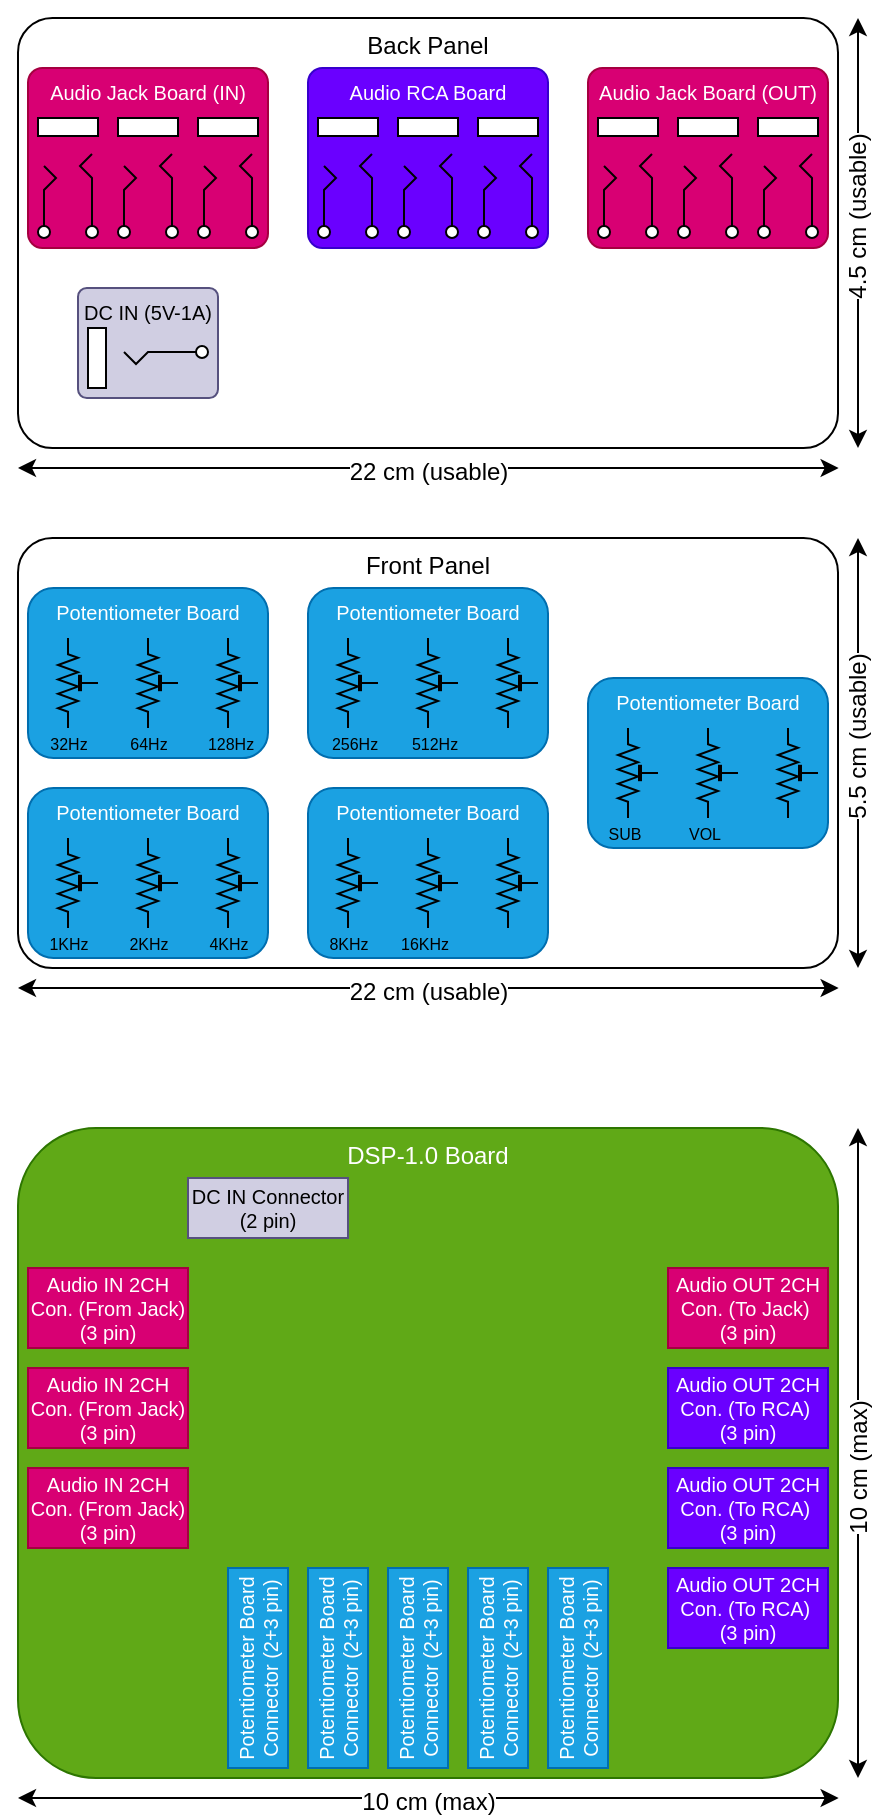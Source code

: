 <mxfile version="20.3.0" type="device"><diagram id="YalMB73sEedL1DPjxij1" name="Page-1"><mxGraphModel dx="494" dy="309" grid="1" gridSize="5" guides="0" tooltips="1" connect="1" arrows="1" fold="1" page="1" pageScale="1" pageWidth="850" pageHeight="1100" math="0" shadow="0"><root><mxCell id="0"/><mxCell id="1" parent="0"/><mxCell id="MZiBVO1BI5kyySsR3gp--1" value="DSP-1.0 Board" style="rounded=1;whiteSpace=wrap;html=1;connectable=0;fillColor=#60a917;fontColor=#ffffff;strokeColor=#2D7600;verticalAlign=top;arcSize=12;" parent="1" vertex="1"><mxGeometry x="135" y="660" width="410" height="325" as="geometry"/></mxCell><mxCell id="MZiBVO1BI5kyySsR3gp--49" value="Back Panel" style="rounded=1;whiteSpace=wrap;html=1;strokeWidth=1;fontSize=12;connectable=0;verticalAlign=top;arcSize=8;" parent="1" vertex="1"><mxGeometry x="135" y="105" width="410" height="215" as="geometry"/></mxCell><mxCell id="azXA7hRMeaFEubUvrjzc-4" value="Audio Jack Board (IN)" style="rounded=1;whiteSpace=wrap;html=1;strokeWidth=1;fontSize=10;connectable=0;verticalAlign=top;arcSize=8;fillColor=#d80073;fontColor=#ffffff;strokeColor=#A50040;" parent="1" vertex="1"><mxGeometry x="140" y="130" width="120" height="90" as="geometry"/></mxCell><mxCell id="MZiBVO1BI5kyySsR3gp--45" value="Front Panel" style="rounded=1;whiteSpace=wrap;html=1;strokeWidth=1;fontSize=12;fontColor=#000000;connectable=0;verticalAlign=top;imageHeight=24;arcSize=8;" parent="1" vertex="1"><mxGeometry x="135" y="365" width="410" height="215" as="geometry"/></mxCell><mxCell id="MZiBVO1BI5kyySsR3gp--3" value="Potentiometer Board" style="rounded=1;whiteSpace=wrap;html=1;connectable=0;fillColor=#1ba1e2;fontColor=#ffffff;strokeColor=#006EAF;verticalAlign=top;labelPosition=center;verticalLabelPosition=middle;align=center;horizontal=1;fontSize=10;" parent="1" vertex="1"><mxGeometry x="140" y="390" width="120" height="85" as="geometry"/></mxCell><mxCell id="MZiBVO1BI5kyySsR3gp--2" value="" style="pointerEvents=1;verticalLabelPosition=bottom;shadow=0;dashed=0;align=center;html=1;verticalAlign=top;shape=mxgraph.electrical.resistors.trimmer_pot_2;connectable=0;strokeWidth=1;rotation=-90;" parent="1" vertex="1"><mxGeometry x="182.5" y="427.5" width="45" height="20" as="geometry"/></mxCell><mxCell id="MZiBVO1BI5kyySsR3gp--4" value="" style="pointerEvents=1;verticalLabelPosition=bottom;shadow=0;dashed=0;align=center;html=1;verticalAlign=top;shape=mxgraph.electrical.resistors.trimmer_pot_2;connectable=0;strokeWidth=1;rotation=-90;" parent="1" vertex="1"><mxGeometry x="142.5" y="427.5" width="45" height="20" as="geometry"/></mxCell><mxCell id="MZiBVO1BI5kyySsR3gp--5" value="" style="pointerEvents=1;verticalLabelPosition=bottom;shadow=0;dashed=0;align=center;html=1;verticalAlign=top;shape=mxgraph.electrical.resistors.trimmer_pot_2;connectable=0;strokeWidth=1;rotation=-90;" parent="1" vertex="1"><mxGeometry x="222.5" y="427.5" width="45" height="20" as="geometry"/></mxCell><mxCell id="MZiBVO1BI5kyySsR3gp--10" value="Potentiometer Board" style="rounded=1;whiteSpace=wrap;html=1;connectable=0;fillColor=#1ba1e2;fontColor=#ffffff;strokeColor=#006EAF;verticalAlign=top;labelPosition=center;verticalLabelPosition=middle;align=center;horizontal=1;fontSize=10;" parent="1" vertex="1"><mxGeometry x="140" y="490" width="120" height="85" as="geometry"/></mxCell><mxCell id="MZiBVO1BI5kyySsR3gp--11" value="" style="pointerEvents=1;verticalLabelPosition=bottom;shadow=0;dashed=0;align=center;html=1;verticalAlign=top;shape=mxgraph.electrical.resistors.trimmer_pot_2;connectable=0;strokeWidth=1;rotation=-90;" parent="1" vertex="1"><mxGeometry x="182.5" y="527.5" width="45" height="20" as="geometry"/></mxCell><mxCell id="MZiBVO1BI5kyySsR3gp--12" value="" style="pointerEvents=1;verticalLabelPosition=bottom;shadow=0;dashed=0;align=center;html=1;verticalAlign=top;shape=mxgraph.electrical.resistors.trimmer_pot_2;connectable=0;strokeWidth=1;rotation=-90;" parent="1" vertex="1"><mxGeometry x="142.5" y="527.5" width="45" height="20" as="geometry"/></mxCell><mxCell id="MZiBVO1BI5kyySsR3gp--13" value="" style="pointerEvents=1;verticalLabelPosition=bottom;shadow=0;dashed=0;align=center;html=1;verticalAlign=top;shape=mxgraph.electrical.resistors.trimmer_pot_2;connectable=0;strokeWidth=1;rotation=-90;" parent="1" vertex="1"><mxGeometry x="222.5" y="527.5" width="45" height="20" as="geometry"/></mxCell><mxCell id="MZiBVO1BI5kyySsR3gp--14" value="32Hz" style="text;html=1;align=center;verticalAlign=middle;resizable=0;points=[];autosize=1;strokeColor=none;fillColor=none;fontColor=#000000;connectable=0;fontSize=8;" parent="1" vertex="1"><mxGeometry x="140" y="455" width="40" height="25" as="geometry"/></mxCell><mxCell id="MZiBVO1BI5kyySsR3gp--16" value="64Hz" style="text;html=1;align=center;verticalAlign=middle;resizable=0;points=[];autosize=1;strokeColor=none;fillColor=none;fontColor=#000000;connectable=0;fontSize=8;" parent="1" vertex="1"><mxGeometry x="180" y="455" width="40" height="25" as="geometry"/></mxCell><mxCell id="MZiBVO1BI5kyySsR3gp--17" value="128Hz" style="text;html=1;align=center;verticalAlign=middle;resizable=0;points=[];autosize=1;strokeColor=none;fillColor=none;fontColor=#000000;connectable=0;fontSize=8;" parent="1" vertex="1"><mxGeometry x="218" y="455" width="45" height="25" as="geometry"/></mxCell><mxCell id="MZiBVO1BI5kyySsR3gp--18" value="Potentiometer Board" style="rounded=1;whiteSpace=wrap;html=1;connectable=0;fillColor=#1ba1e2;fontColor=#ffffff;strokeColor=#006EAF;verticalAlign=top;labelPosition=center;verticalLabelPosition=middle;align=center;horizontal=1;fontSize=10;" parent="1" vertex="1"><mxGeometry x="280" y="390" width="120" height="85" as="geometry"/></mxCell><mxCell id="MZiBVO1BI5kyySsR3gp--19" value="" style="pointerEvents=1;verticalLabelPosition=bottom;shadow=0;dashed=0;align=center;html=1;verticalAlign=top;shape=mxgraph.electrical.resistors.trimmer_pot_2;connectable=0;strokeWidth=1;rotation=-90;" parent="1" vertex="1"><mxGeometry x="322.5" y="427.5" width="45" height="20" as="geometry"/></mxCell><mxCell id="MZiBVO1BI5kyySsR3gp--20" value="" style="pointerEvents=1;verticalLabelPosition=bottom;shadow=0;dashed=0;align=center;html=1;verticalAlign=top;shape=mxgraph.electrical.resistors.trimmer_pot_2;connectable=0;strokeWidth=1;rotation=-90;" parent="1" vertex="1"><mxGeometry x="282.5" y="427.5" width="45" height="20" as="geometry"/></mxCell><mxCell id="MZiBVO1BI5kyySsR3gp--21" value="" style="pointerEvents=1;verticalLabelPosition=bottom;shadow=0;dashed=0;align=center;html=1;verticalAlign=top;shape=mxgraph.electrical.resistors.trimmer_pot_2;connectable=0;strokeWidth=1;rotation=-90;" parent="1" vertex="1"><mxGeometry x="362.5" y="427.5" width="45" height="20" as="geometry"/></mxCell><mxCell id="MZiBVO1BI5kyySsR3gp--26" value="256Hz" style="text;html=1;align=center;verticalAlign=middle;resizable=0;points=[];autosize=1;strokeColor=none;fillColor=none;fontColor=#000000;connectable=0;fontSize=8;" parent="1" vertex="1"><mxGeometry x="280" y="455" width="45" height="25" as="geometry"/></mxCell><mxCell id="MZiBVO1BI5kyySsR3gp--27" value="512Hz" style="text;html=1;align=center;verticalAlign=middle;resizable=0;points=[];autosize=1;strokeColor=none;fillColor=none;fontColor=#000000;connectable=0;fontSize=8;" parent="1" vertex="1"><mxGeometry x="320" y="455" width="45" height="25" as="geometry"/></mxCell><mxCell id="MZiBVO1BI5kyySsR3gp--28" value="1KHz" style="text;html=1;align=center;verticalAlign=middle;resizable=0;points=[];autosize=1;strokeColor=none;fillColor=none;fontColor=#000000;connectable=0;fontSize=8;" parent="1" vertex="1"><mxGeometry x="140" y="555" width="40" height="25" as="geometry"/></mxCell><mxCell id="MZiBVO1BI5kyySsR3gp--29" value="4KHz" style="text;html=1;align=center;verticalAlign=middle;resizable=0;points=[];autosize=1;strokeColor=none;fillColor=none;fontColor=#000000;connectable=0;fontSize=8;" parent="1" vertex="1"><mxGeometry x="220" y="555" width="40" height="25" as="geometry"/></mxCell><mxCell id="MZiBVO1BI5kyySsR3gp--30" value="2KHz" style="text;html=1;align=center;verticalAlign=middle;resizable=0;points=[];autosize=1;strokeColor=none;fillColor=none;fontColor=#000000;connectable=0;fontSize=8;" parent="1" vertex="1"><mxGeometry x="180" y="555" width="40" height="25" as="geometry"/></mxCell><mxCell id="MZiBVO1BI5kyySsR3gp--32" value="Potentiometer Board" style="rounded=1;whiteSpace=wrap;html=1;connectable=0;fillColor=#1ba1e2;fontColor=#ffffff;strokeColor=#006EAF;verticalAlign=top;labelPosition=center;verticalLabelPosition=middle;align=center;horizontal=1;fontSize=10;" parent="1" vertex="1"><mxGeometry x="280" y="490" width="120" height="85" as="geometry"/></mxCell><mxCell id="MZiBVO1BI5kyySsR3gp--33" value="" style="pointerEvents=1;verticalLabelPosition=bottom;shadow=0;dashed=0;align=center;html=1;verticalAlign=top;shape=mxgraph.electrical.resistors.trimmer_pot_2;connectable=0;strokeWidth=1;rotation=-90;" parent="1" vertex="1"><mxGeometry x="322.5" y="527.5" width="45" height="20" as="geometry"/></mxCell><mxCell id="MZiBVO1BI5kyySsR3gp--34" value="" style="pointerEvents=1;verticalLabelPosition=bottom;shadow=0;dashed=0;align=center;html=1;verticalAlign=top;shape=mxgraph.electrical.resistors.trimmer_pot_2;connectable=0;strokeWidth=1;rotation=-90;" parent="1" vertex="1"><mxGeometry x="282.5" y="527.5" width="45" height="20" as="geometry"/></mxCell><mxCell id="MZiBVO1BI5kyySsR3gp--35" value="" style="pointerEvents=1;verticalLabelPosition=bottom;shadow=0;dashed=0;align=center;html=1;verticalAlign=top;shape=mxgraph.electrical.resistors.trimmer_pot_2;connectable=0;strokeWidth=1;rotation=-90;" parent="1" vertex="1"><mxGeometry x="362.5" y="527.5" width="45" height="20" as="geometry"/></mxCell><mxCell id="MZiBVO1BI5kyySsR3gp--37" value="16KHz" style="text;html=1;align=center;verticalAlign=middle;resizable=0;points=[];autosize=1;strokeColor=none;fillColor=none;fontColor=#000000;connectable=0;fontSize=8;" parent="1" vertex="1"><mxGeometry x="315" y="555" width="45" height="25" as="geometry"/></mxCell><mxCell id="MZiBVO1BI5kyySsR3gp--31" value="8KHz" style="text;html=1;align=center;verticalAlign=middle;resizable=0;points=[];autosize=1;strokeColor=none;fillColor=none;fontColor=#000000;connectable=0;fontSize=8;" parent="1" vertex="1"><mxGeometry x="280" y="555" width="40" height="25" as="geometry"/></mxCell><mxCell id="MZiBVO1BI5kyySsR3gp--39" value="Potentiometer Board" style="rounded=1;whiteSpace=wrap;html=1;connectable=0;fillColor=#1ba1e2;fontColor=#ffffff;strokeColor=#006EAF;verticalAlign=top;labelPosition=center;verticalLabelPosition=middle;align=center;horizontal=1;fontSize=10;" parent="1" vertex="1"><mxGeometry x="420" y="435" width="120" height="85" as="geometry"/></mxCell><mxCell id="MZiBVO1BI5kyySsR3gp--40" value="" style="pointerEvents=1;verticalLabelPosition=bottom;shadow=0;dashed=0;align=center;html=1;verticalAlign=top;shape=mxgraph.electrical.resistors.trimmer_pot_2;connectable=0;strokeWidth=1;rotation=-90;" parent="1" vertex="1"><mxGeometry x="462.5" y="472.5" width="45" height="20" as="geometry"/></mxCell><mxCell id="MZiBVO1BI5kyySsR3gp--41" value="" style="pointerEvents=1;verticalLabelPosition=bottom;shadow=0;dashed=0;align=center;html=1;verticalAlign=top;shape=mxgraph.electrical.resistors.trimmer_pot_2;connectable=0;strokeWidth=1;rotation=-90;" parent="1" vertex="1"><mxGeometry x="422.5" y="472.5" width="45" height="20" as="geometry"/></mxCell><mxCell id="MZiBVO1BI5kyySsR3gp--42" value="" style="pointerEvents=1;verticalLabelPosition=bottom;shadow=0;dashed=0;align=center;html=1;verticalAlign=top;shape=mxgraph.electrical.resistors.trimmer_pot_2;connectable=0;strokeWidth=1;rotation=-90;" parent="1" vertex="1"><mxGeometry x="502.5" y="472.5" width="45" height="20" as="geometry"/></mxCell><mxCell id="MZiBVO1BI5kyySsR3gp--36" value="SUB" style="text;html=1;align=center;verticalAlign=middle;resizable=0;points=[];autosize=1;strokeColor=none;fillColor=none;fontColor=#000000;connectable=0;fontSize=8;" parent="1" vertex="1"><mxGeometry x="420" y="500" width="35" height="25" as="geometry"/></mxCell><mxCell id="MZiBVO1BI5kyySsR3gp--38" value="VOL" style="text;html=1;align=center;verticalAlign=middle;resizable=0;points=[];autosize=1;strokeColor=none;fillColor=none;fontColor=#000000;connectable=0;fontSize=8;" parent="1" vertex="1"><mxGeometry x="460" y="500" width="35" height="25" as="geometry"/></mxCell><mxCell id="MZiBVO1BI5kyySsR3gp--46" value="" style="endArrow=classic;startArrow=classic;html=1;rounded=0;fontSize=12;fontColor=#000000;" parent="1" edge="1"><mxGeometry width="50" height="50" relative="1" as="geometry"><mxPoint x="135" y="590" as="sourcePoint"/><mxPoint x="545.32" y="590" as="targetPoint"/></mxGeometry></mxCell><mxCell id="MZiBVO1BI5kyySsR3gp--47" value="22 cm (usable)" style="edgeLabel;html=1;align=center;verticalAlign=middle;resizable=0;points=[];fontSize=12;fontColor=#000000;" parent="MZiBVO1BI5kyySsR3gp--46" vertex="1" connectable="0"><mxGeometry x="-0.281" y="-2" relative="1" as="geometry"><mxPoint x="57" as="offset"/></mxGeometry></mxCell><mxCell id="azXA7hRMeaFEubUvrjzc-1" value="" style="pointerEvents=1;verticalLabelPosition=bottom;shadow=0;dashed=0;align=center;html=1;verticalAlign=top;shape=mxgraph.electrical.miscellaneous.3_conductor_jack;connectable=0;rotation=90;" parent="1" vertex="1"><mxGeometry x="130" y="170" width="60" height="30" as="geometry"/></mxCell><mxCell id="azXA7hRMeaFEubUvrjzc-2" value="" style="pointerEvents=1;verticalLabelPosition=bottom;shadow=0;dashed=0;align=center;html=1;verticalAlign=top;shape=mxgraph.electrical.miscellaneous.3_conductor_jack;connectable=0;rotation=90;" parent="1" vertex="1"><mxGeometry x="170" y="170" width="60" height="30" as="geometry"/></mxCell><mxCell id="azXA7hRMeaFEubUvrjzc-3" value="" style="pointerEvents=1;verticalLabelPosition=bottom;shadow=0;dashed=0;align=center;html=1;verticalAlign=top;shape=mxgraph.electrical.miscellaneous.3_conductor_jack;connectable=0;rotation=90;" parent="1" vertex="1"><mxGeometry x="210" y="170" width="60" height="30" as="geometry"/></mxCell><mxCell id="azXA7hRMeaFEubUvrjzc-7" value="Audio RCA Board" style="rounded=1;whiteSpace=wrap;html=1;strokeWidth=1;fontSize=10;connectable=0;verticalAlign=top;arcSize=8;fillColor=#6a00ff;fontColor=#ffffff;strokeColor=#3700CC;" parent="1" vertex="1"><mxGeometry x="280" y="130" width="120" height="90" as="geometry"/></mxCell><mxCell id="azXA7hRMeaFEubUvrjzc-8" value="" style="pointerEvents=1;verticalLabelPosition=bottom;shadow=0;dashed=0;align=center;html=1;verticalAlign=top;shape=mxgraph.electrical.miscellaneous.3_conductor_jack;connectable=0;rotation=90;" parent="1" vertex="1"><mxGeometry x="270" y="170" width="60" height="30" as="geometry"/></mxCell><mxCell id="azXA7hRMeaFEubUvrjzc-9" value="" style="pointerEvents=1;verticalLabelPosition=bottom;shadow=0;dashed=0;align=center;html=1;verticalAlign=top;shape=mxgraph.electrical.miscellaneous.3_conductor_jack;connectable=0;rotation=90;" parent="1" vertex="1"><mxGeometry x="310" y="170" width="60" height="30" as="geometry"/></mxCell><mxCell id="azXA7hRMeaFEubUvrjzc-10" value="" style="pointerEvents=1;verticalLabelPosition=bottom;shadow=0;dashed=0;align=center;html=1;verticalAlign=top;shape=mxgraph.electrical.miscellaneous.3_conductor_jack;connectable=0;rotation=90;" parent="1" vertex="1"><mxGeometry x="350" y="170" width="60" height="30" as="geometry"/></mxCell><mxCell id="azXA7hRMeaFEubUvrjzc-11" value="" style="endArrow=classic;startArrow=classic;html=1;rounded=0;fontSize=12;fontColor=#000000;" parent="1" edge="1"><mxGeometry width="50" height="50" relative="1" as="geometry"><mxPoint x="135" y="330" as="sourcePoint"/><mxPoint x="545.32" y="330" as="targetPoint"/></mxGeometry></mxCell><mxCell id="azXA7hRMeaFEubUvrjzc-12" value="22 cm (usable)" style="edgeLabel;html=1;align=center;verticalAlign=middle;resizable=0;points=[];fontSize=12;fontColor=#000000;" parent="azXA7hRMeaFEubUvrjzc-11" vertex="1" connectable="0"><mxGeometry x="-0.281" y="-2" relative="1" as="geometry"><mxPoint x="57" as="offset"/></mxGeometry></mxCell><mxCell id="azXA7hRMeaFEubUvrjzc-13" value="" style="endArrow=classic;startArrow=classic;html=1;rounded=0;fontSize=12;fontColor=#000000;horizontal=1;" parent="1" edge="1"><mxGeometry width="50" height="50" relative="1" as="geometry"><mxPoint x="555" y="320" as="sourcePoint"/><mxPoint x="555" y="105" as="targetPoint"/></mxGeometry></mxCell><mxCell id="azXA7hRMeaFEubUvrjzc-14" value="4.5 cm (usable)" style="edgeLabel;html=1;align=center;verticalAlign=middle;resizable=0;points=[];fontSize=12;fontColor=#000000;horizontal=0;" parent="azXA7hRMeaFEubUvrjzc-13" vertex="1" connectable="0"><mxGeometry x="-0.281" y="-2" relative="1" as="geometry"><mxPoint x="-2" y="-38" as="offset"/></mxGeometry></mxCell><mxCell id="azXA7hRMeaFEubUvrjzc-15" value="Audio Jack Board (OUT)" style="rounded=1;whiteSpace=wrap;html=1;strokeWidth=1;fontSize=10;connectable=0;verticalAlign=top;arcSize=8;fillColor=#d80073;fontColor=#ffffff;strokeColor=#A50040;" parent="1" vertex="1"><mxGeometry x="420" y="130" width="120" height="90" as="geometry"/></mxCell><mxCell id="azXA7hRMeaFEubUvrjzc-16" value="" style="pointerEvents=1;verticalLabelPosition=bottom;shadow=0;dashed=0;align=center;html=1;verticalAlign=top;shape=mxgraph.electrical.miscellaneous.3_conductor_jack;connectable=0;rotation=90;" parent="1" vertex="1"><mxGeometry x="410" y="170" width="60" height="30" as="geometry"/></mxCell><mxCell id="azXA7hRMeaFEubUvrjzc-17" value="" style="pointerEvents=1;verticalLabelPosition=bottom;shadow=0;dashed=0;align=center;html=1;verticalAlign=top;shape=mxgraph.electrical.miscellaneous.3_conductor_jack;connectable=0;rotation=90;" parent="1" vertex="1"><mxGeometry x="450" y="170" width="60" height="30" as="geometry"/></mxCell><mxCell id="azXA7hRMeaFEubUvrjzc-18" value="" style="pointerEvents=1;verticalLabelPosition=bottom;shadow=0;dashed=0;align=center;html=1;verticalAlign=top;shape=mxgraph.electrical.miscellaneous.3_conductor_jack;connectable=0;rotation=90;" parent="1" vertex="1"><mxGeometry x="490" y="170" width="60" height="30" as="geometry"/></mxCell><mxCell id="azXA7hRMeaFEubUvrjzc-19" value="" style="endArrow=classic;startArrow=classic;html=1;rounded=0;fontSize=12;fontColor=#000000;horizontal=1;" parent="1" edge="1"><mxGeometry width="50" height="50" relative="1" as="geometry"><mxPoint x="555" y="580" as="sourcePoint"/><mxPoint x="555" y="365" as="targetPoint"/></mxGeometry></mxCell><mxCell id="azXA7hRMeaFEubUvrjzc-20" value="5.5 cm (usable)" style="edgeLabel;html=1;align=center;verticalAlign=middle;resizable=0;points=[];fontSize=12;fontColor=#000000;horizontal=0;" parent="azXA7hRMeaFEubUvrjzc-19" vertex="1" connectable="0"><mxGeometry x="-0.281" y="-2" relative="1" as="geometry"><mxPoint x="-2" y="-38" as="offset"/></mxGeometry></mxCell><mxCell id="azXA7hRMeaFEubUvrjzc-23" value="DC IN (5V-1A)" style="rounded=1;whiteSpace=wrap;html=1;strokeWidth=1;fontSize=10;connectable=0;verticalAlign=top;arcSize=8;fillColor=#d0cee2;strokeColor=#56517e;" parent="1" vertex="1"><mxGeometry x="165" y="240" width="70" height="55" as="geometry"/></mxCell><mxCell id="azXA7hRMeaFEubUvrjzc-21" value="" style="pointerEvents=1;verticalLabelPosition=bottom;shadow=0;dashed=0;align=center;html=1;verticalAlign=top;shape=mxgraph.electrical.miscellaneous.2_conductor_jack;fontSize=10;connectable=0;rotation=0;" parent="1" vertex="1"><mxGeometry x="170" y="260" width="60" height="30" as="geometry"/></mxCell><mxCell id="azXA7hRMeaFEubUvrjzc-24" value="Potentiometer Board Connector (2+3 pin)" style="rounded=0;whiteSpace=wrap;html=1;fontSize=10;connectable=0;rotation=-90;fillColor=#1ba1e2;fontColor=#ffffff;strokeColor=#006EAF;" parent="1" vertex="1"><mxGeometry x="205" y="915" width="100" height="30" as="geometry"/></mxCell><mxCell id="azXA7hRMeaFEubUvrjzc-25" value="Potentiometer Board Connector (2+3 pin)" style="rounded=0;whiteSpace=wrap;html=1;fontSize=10;connectable=0;rotation=-90;fillColor=#1ba1e2;fontColor=#ffffff;strokeColor=#006EAF;" parent="1" vertex="1"><mxGeometry x="245" y="915" width="100" height="30" as="geometry"/></mxCell><mxCell id="azXA7hRMeaFEubUvrjzc-26" value="Potentiometer Board Connector (2+3 pin)" style="rounded=0;whiteSpace=wrap;html=1;fontSize=10;connectable=0;rotation=-90;fillColor=#1ba1e2;fontColor=#ffffff;strokeColor=#006EAF;" parent="1" vertex="1"><mxGeometry x="365" y="915" width="100" height="30" as="geometry"/></mxCell><mxCell id="azXA7hRMeaFEubUvrjzc-27" value="Potentiometer Board Connector (2+3 pin)" style="rounded=0;whiteSpace=wrap;html=1;fontSize=10;connectable=0;rotation=-90;fillColor=#1ba1e2;fontColor=#ffffff;strokeColor=#006EAF;" parent="1" vertex="1"><mxGeometry x="285" y="915" width="100" height="30" as="geometry"/></mxCell><mxCell id="azXA7hRMeaFEubUvrjzc-28" value="Potentiometer Board Connector (2+3 pin)" style="rounded=0;whiteSpace=wrap;html=1;fontSize=10;connectable=0;rotation=-90;fillColor=#1ba1e2;fontColor=#ffffff;strokeColor=#006EAF;" parent="1" vertex="1"><mxGeometry x="325" y="915" width="100" height="30" as="geometry"/></mxCell><mxCell id="azXA7hRMeaFEubUvrjzc-29" value="DC IN Connector (2 pin)" style="rounded=0;whiteSpace=wrap;html=1;fontSize=10;connectable=0;fillColor=#d0cee2;strokeColor=#56517e;" parent="1" vertex="1"><mxGeometry x="220" y="685" width="80" height="30" as="geometry"/></mxCell><mxCell id="azXA7hRMeaFEubUvrjzc-30" value="Audio IN 2CH Con. (From Jack) (3 pin)" style="rounded=0;whiteSpace=wrap;html=1;fontSize=10;connectable=0;fillColor=#d80073;fontColor=#ffffff;strokeColor=#A50040;" parent="1" vertex="1"><mxGeometry x="140" y="730" width="80" height="40" as="geometry"/></mxCell><mxCell id="azXA7hRMeaFEubUvrjzc-40" value="Audio IN 2CH Con. (From Jack) (3 pin)" style="rounded=0;whiteSpace=wrap;html=1;fontSize=10;connectable=0;fillColor=#d80073;fontColor=#ffffff;strokeColor=#A50040;" parent="1" vertex="1"><mxGeometry x="140" y="780" width="80" height="40" as="geometry"/></mxCell><mxCell id="azXA7hRMeaFEubUvrjzc-41" value="Audio IN 2CH Con. (From Jack) (3 pin)" style="rounded=0;whiteSpace=wrap;html=1;fontSize=10;connectable=0;fillColor=#d80073;fontColor=#ffffff;strokeColor=#A50040;" parent="1" vertex="1"><mxGeometry x="140" y="830" width="80" height="40" as="geometry"/></mxCell><mxCell id="azXA7hRMeaFEubUvrjzc-42" value="Audio OUT 2CH Con. (To RCA)&amp;nbsp; (3 pin)" style="rounded=0;whiteSpace=wrap;html=1;fontSize=10;connectable=0;fillColor=#6a00ff;fontColor=#ffffff;strokeColor=#3700CC;" parent="1" vertex="1"><mxGeometry x="460" y="780" width="80" height="40" as="geometry"/></mxCell><mxCell id="azXA7hRMeaFEubUvrjzc-43" value="Audio OUT 2CH Con. (To RCA)&amp;nbsp; (3 pin)" style="rounded=0;whiteSpace=wrap;html=1;fontSize=10;connectable=0;fillColor=#6a00ff;fontColor=#ffffff;strokeColor=#3700CC;" parent="1" vertex="1"><mxGeometry x="460" y="830" width="80" height="40" as="geometry"/></mxCell><mxCell id="azXA7hRMeaFEubUvrjzc-44" value="Audio OUT 2CH Con. (To RCA)&amp;nbsp; (3 pin)" style="rounded=0;whiteSpace=wrap;html=1;fontSize=10;connectable=0;fillColor=#6a00ff;fontColor=#ffffff;strokeColor=#3700CC;" parent="1" vertex="1"><mxGeometry x="460" y="880" width="80" height="40" as="geometry"/></mxCell><mxCell id="azXA7hRMeaFEubUvrjzc-45" value="Audio OUT 2CH Con. (To Jack)&amp;nbsp; (3 pin)" style="rounded=0;whiteSpace=wrap;html=1;fontSize=10;connectable=0;fillColor=#d80073;fontColor=#ffffff;strokeColor=#A50040;" parent="1" vertex="1"><mxGeometry x="460" y="730" width="80" height="40" as="geometry"/></mxCell><mxCell id="mSDV1Sc2Uey1fYmGPGoC-1" value="" style="endArrow=classic;startArrow=classic;html=1;rounded=0;fontSize=12;fontColor=#000000;" edge="1" parent="1"><mxGeometry width="50" height="50" relative="1" as="geometry"><mxPoint x="135" y="995" as="sourcePoint"/><mxPoint x="545.32" y="995" as="targetPoint"/></mxGeometry></mxCell><mxCell id="mSDV1Sc2Uey1fYmGPGoC-2" value="10 cm (max)" style="edgeLabel;html=1;align=center;verticalAlign=middle;resizable=0;points=[];fontSize=12;fontColor=#000000;" vertex="1" connectable="0" parent="mSDV1Sc2Uey1fYmGPGoC-1"><mxGeometry x="-0.281" y="-2" relative="1" as="geometry"><mxPoint x="57" as="offset"/></mxGeometry></mxCell><mxCell id="mSDV1Sc2Uey1fYmGPGoC-3" value="" style="endArrow=classic;startArrow=classic;html=1;rounded=0;fontSize=12;fontColor=#000000;horizontal=1;" edge="1" parent="1"><mxGeometry width="50" height="50" relative="1" as="geometry"><mxPoint x="555" y="985" as="sourcePoint"/><mxPoint x="555" y="660" as="targetPoint"/></mxGeometry></mxCell><mxCell id="mSDV1Sc2Uey1fYmGPGoC-4" value="10 cm (max)" style="edgeLabel;html=1;align=center;verticalAlign=middle;resizable=0;points=[];fontSize=12;fontColor=#000000;horizontal=0;" vertex="1" connectable="0" parent="mSDV1Sc2Uey1fYmGPGoC-3"><mxGeometry x="-0.281" y="-2" relative="1" as="geometry"><mxPoint x="-2" y="-38" as="offset"/></mxGeometry></mxCell></root></mxGraphModel></diagram></mxfile>